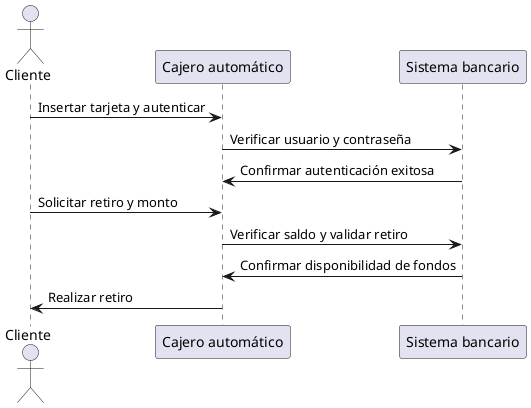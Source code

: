 @startuml
actor Cliente
participant "Cajero automático" as Cajero
participant "Sistema bancario" as Sistema

Cliente -> Cajero : Insertar tarjeta y autenticar
Cajero -> Sistema : Verificar usuario y contraseña
Sistema -> Cajero : Confirmar autenticación exitosa
Cliente -> Cajero : Solicitar retiro y monto
Cajero -> Sistema : Verificar saldo y validar retiro
Sistema -> Cajero : Confirmar disponibilidad de fondos
Cajero -> Cliente : Realizar retiro
@enduml

@startuml
actor Cliente
participant "Cajero automático" as Cajero
participant "Sistema bancario" as Sistema

Cliente -> Cajero : Insertar tarjeta y autenticar
Cajero -> Sistema : Verificar usuario y contraseña
Sistema -> Cajero : Confirmar autenticación exitosa
Cliente -> Cajero : Solicitar consulta de movimientos
Cajero -> Sistema : Solicitar historial de movimientos
Sistema -> Cajero : Enviar movimientos recientes
Cajero -> Cliente : Mostrar movimientos
@enduml


@startuml
actor Cliente
participant "Cajero automático" as Cajero
participant "Sistema bancario" as Sistema

Cliente -> Cajero : Insertar tarjeta y autenticar
Cajero -> Sistema : Verificar usuario y contraseña
Sistema -> Cajero : Confirmar autenticación exitosa
Cliente -> Cajero : Solicitar transferencia
Cliente -> Cajero : Ingresar cuenta destino y monto
Cajero -> Sistema : Validar cuenta destino y saldo
Sistema -> Cajero : Confirmar validación exitosa
Cajero -> Cliente : Solicitar confirmación de transferencia
Cliente -> Cajero : Confirmar transferencia
Cajero -> Sistema : Procesar transferencia
Sistema -> Cajero : Confirmar transacción exitosa
Cajero -> Cliente : Imprimir recibo de transferencia
@enduml



